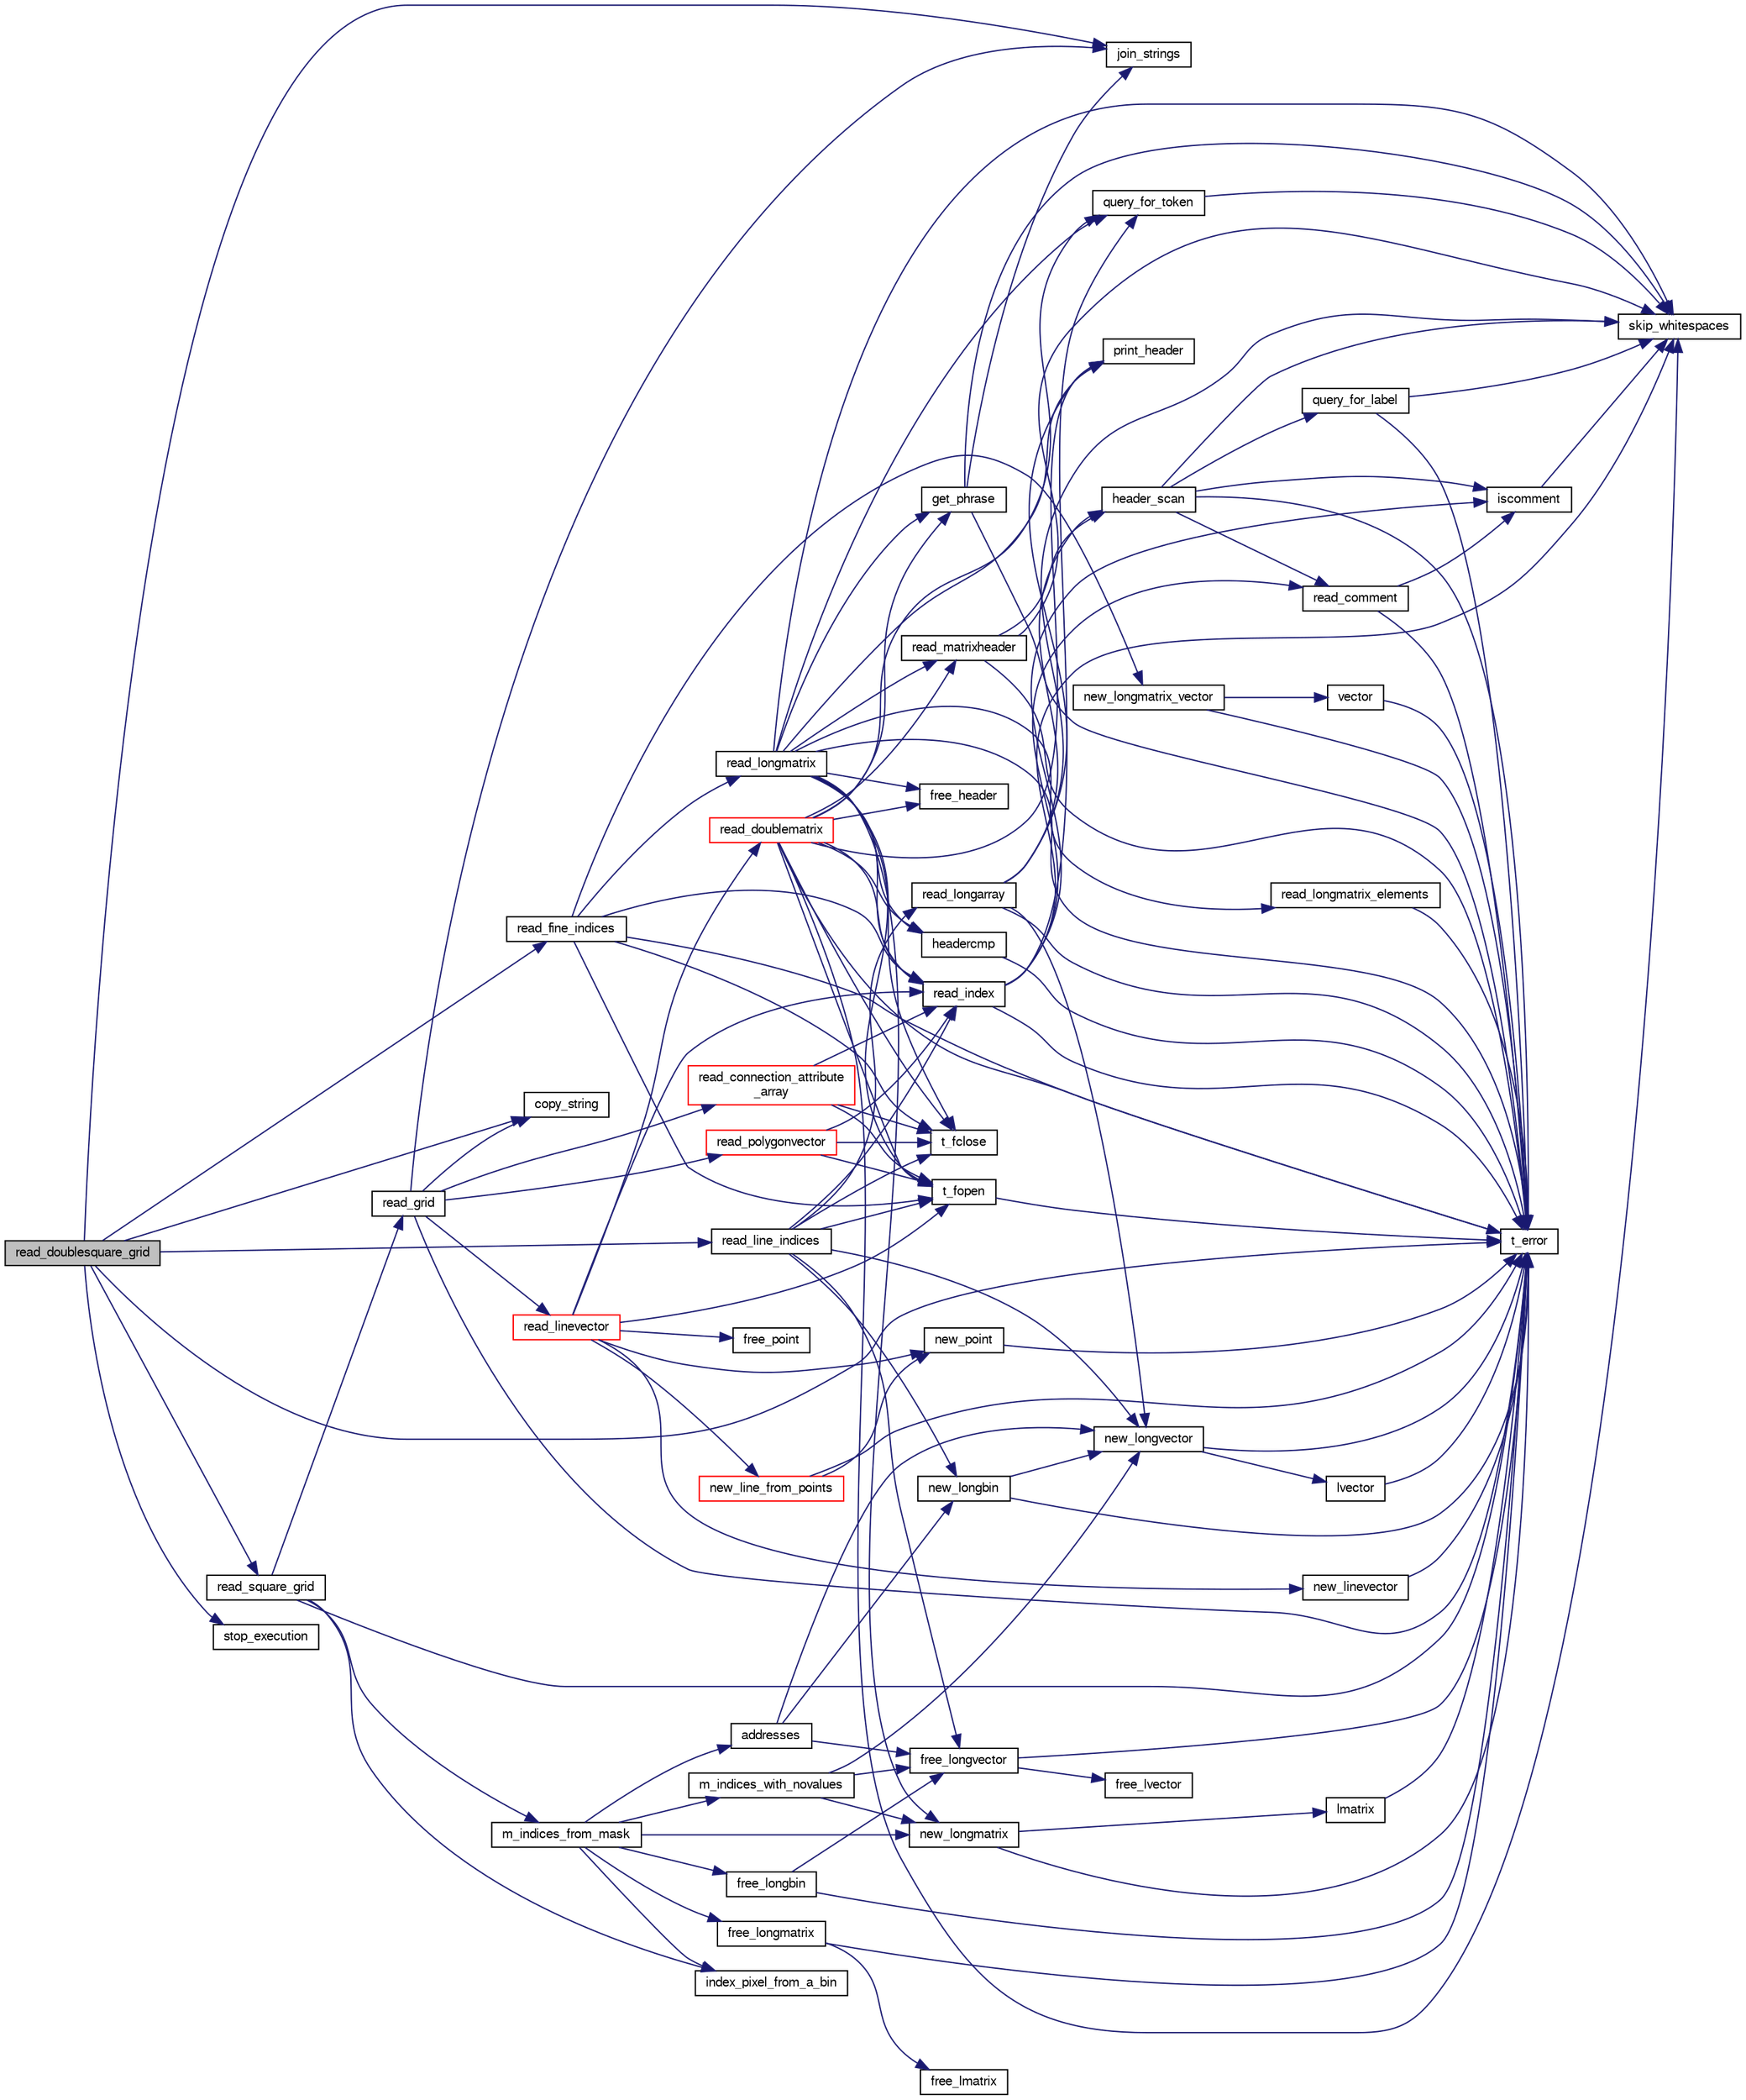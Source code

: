 digraph "read_doublesquare_grid"
{
  bgcolor="transparent";
  edge [fontname="FreeSans",fontsize="10",labelfontname="FreeSans",labelfontsize="10"];
  node [fontname="FreeSans",fontsize="10",shape=record];
  rankdir="LR";
  Node1 [label="read_doublesquare_grid",height=0.2,width=0.4,color="black", fillcolor="grey75", style="filled" fontcolor="black"];
  Node1 -> Node2 [color="midnightblue",fontsize="10",style="solid",fontname="FreeSans"];
  Node2 [label="copy_string",height=0.2,width=0.4,color="black",URL="$bigcells2_8c.html#a2eec32e670f285ae6dbcd2e6513e4b78"];
  Node1 -> Node3 [color="midnightblue",fontsize="10",style="solid",fontname="FreeSans"];
  Node3 [label="join_strings",height=0.2,width=0.4,color="black",URL="$t__io_8c.html#a253a8608d77781c368033af63485c57f"];
  Node1 -> Node4 [color="midnightblue",fontsize="10",style="solid",fontname="FreeSans"];
  Node4 [label="read_fine_indices",height=0.2,width=0.4,color="black",URL="$b__readgrid_8c.html#a78807f909a30054a389e2e220fa84c01"];
  Node4 -> Node5 [color="midnightblue",fontsize="10",style="solid",fontname="FreeSans"];
  Node5 [label="t_fopen",height=0.2,width=0.4,color="black",URL="$t__io_8c.html#af34ea3bc62c51f24c92b1fd2e9efe91a"];
  Node5 -> Node6 [color="midnightblue",fontsize="10",style="solid",fontname="FreeSans"];
  Node6 [label="t_error",height=0.2,width=0.4,color="black",URL="$error_8c.html#af79ef7c6656ef0f3d2786e2b09c1755f"];
  Node4 -> Node7 [color="midnightblue",fontsize="10",style="solid",fontname="FreeSans"];
  Node7 [label="read_index",height=0.2,width=0.4,color="black",URL="$t__io_8c.html#a4b849b51d19c0c7eb0d3f6517513bb17"];
  Node7 -> Node6 [color="midnightblue",fontsize="10",style="solid",fontname="FreeSans"];
  Node7 -> Node8 [color="midnightblue",fontsize="10",style="solid",fontname="FreeSans"];
  Node8 [label="iscomment",height=0.2,width=0.4,color="black",URL="$t__io_8c.html#a7c23c08c6ea72264dc91ddab0d36e918"];
  Node8 -> Node9 [color="midnightblue",fontsize="10",style="solid",fontname="FreeSans"];
  Node9 [label="skip_whitespaces",height=0.2,width=0.4,color="black",URL="$t__io_8c.html#a52f4f85b1ef75f4ccd947da5d1a28af6"];
  Node7 -> Node10 [color="midnightblue",fontsize="10",style="solid",fontname="FreeSans"];
  Node10 [label="read_comment",height=0.2,width=0.4,color="black",URL="$t__io_8c.html#a8b4a8b2cd01f0fb435ec5e7340f80d87"];
  Node10 -> Node6 [color="midnightblue",fontsize="10",style="solid",fontname="FreeSans"];
  Node10 -> Node8 [color="midnightblue",fontsize="10",style="solid",fontname="FreeSans"];
  Node7 -> Node9 [color="midnightblue",fontsize="10",style="solid",fontname="FreeSans"];
  Node7 -> Node11 [color="midnightblue",fontsize="10",style="solid",fontname="FreeSans"];
  Node11 [label="query_for_token",height=0.2,width=0.4,color="black",URL="$t__io_8c.html#accb5bbd1a0ed2479fdc1de3a0ae375b5"];
  Node11 -> Node9 [color="midnightblue",fontsize="10",style="solid",fontname="FreeSans"];
  Node4 -> Node12 [color="midnightblue",fontsize="10",style="solid",fontname="FreeSans"];
  Node12 [label="new_longmatrix_vector",height=0.2,width=0.4,color="black",URL="$bigcells2_8c.html#a28d23a3c17a001b437d91ee44fa24c50"];
  Node12 -> Node6 [color="midnightblue",fontsize="10",style="solid",fontname="FreeSans"];
  Node12 -> Node13 [color="midnightblue",fontsize="10",style="solid",fontname="FreeSans"];
  Node13 [label="vector",height=0.2,width=0.4,color="black",URL="$alloc_8c.html#a3e3ccfdcdd496df99eaa29f65fe68b31"];
  Node13 -> Node6 [color="midnightblue",fontsize="10",style="solid",fontname="FreeSans"];
  Node4 -> Node14 [color="midnightblue",fontsize="10",style="solid",fontname="FreeSans"];
  Node14 [label="read_longmatrix",height=0.2,width=0.4,color="black",URL="$t__io_8c.html#a62f51dd85803f320ce84222aeeb17e37"];
  Node14 -> Node6 [color="midnightblue",fontsize="10",style="solid",fontname="FreeSans"];
  Node14 -> Node15 [color="midnightblue",fontsize="10",style="solid",fontname="FreeSans"];
  Node15 [label="read_matrixheader",height=0.2,width=0.4,color="black",URL="$t__io_8c.html#a6adbf3be339e2e03ef2feb26a8ace3c9"];
  Node15 -> Node6 [color="midnightblue",fontsize="10",style="solid",fontname="FreeSans"];
  Node15 -> Node16 [color="midnightblue",fontsize="10",style="solid",fontname="FreeSans"];
  Node16 [label="header_scan",height=0.2,width=0.4,color="black",URL="$t__io_8c.html#af433a9538cd3814bd8f400569204cc1f"];
  Node16 -> Node6 [color="midnightblue",fontsize="10",style="solid",fontname="FreeSans"];
  Node16 -> Node8 [color="midnightblue",fontsize="10",style="solid",fontname="FreeSans"];
  Node16 -> Node10 [color="midnightblue",fontsize="10",style="solid",fontname="FreeSans"];
  Node16 -> Node9 [color="midnightblue",fontsize="10",style="solid",fontname="FreeSans"];
  Node16 -> Node17 [color="midnightblue",fontsize="10",style="solid",fontname="FreeSans"];
  Node17 [label="query_for_label",height=0.2,width=0.4,color="black",URL="$t__io_8c.html#acb404df2728e7f58f17a304f56e261d5"];
  Node17 -> Node6 [color="midnightblue",fontsize="10",style="solid",fontname="FreeSans"];
  Node17 -> Node9 [color="midnightblue",fontsize="10",style="solid",fontname="FreeSans"];
  Node15 -> Node9 [color="midnightblue",fontsize="10",style="solid",fontname="FreeSans"];
  Node14 -> Node18 [color="midnightblue",fontsize="10",style="solid",fontname="FreeSans"];
  Node18 [label="print_header",height=0.2,width=0.4,color="black",URL="$t__io_8c.html#a5018217dd5fbb080ef3de64ac6ec68f7"];
  Node14 -> Node19 [color="midnightblue",fontsize="10",style="solid",fontname="FreeSans"];
  Node19 [label="new_longmatrix",height=0.2,width=0.4,color="black",URL="$alloc_8c.html#aa6c45910d3a9d8c3fc11170310c2a820"];
  Node19 -> Node6 [color="midnightblue",fontsize="10",style="solid",fontname="FreeSans"];
  Node19 -> Node20 [color="midnightblue",fontsize="10",style="solid",fontname="FreeSans"];
  Node20 [label="lmatrix",height=0.2,width=0.4,color="black",URL="$alloc_8c.html#a5ced7476e0d5f25e9156e09ffc9ce64d"];
  Node20 -> Node6 [color="midnightblue",fontsize="10",style="solid",fontname="FreeSans"];
  Node14 -> Node9 [color="midnightblue",fontsize="10",style="solid",fontname="FreeSans"];
  Node14 -> Node11 [color="midnightblue",fontsize="10",style="solid",fontname="FreeSans"];
  Node14 -> Node21 [color="midnightblue",fontsize="10",style="solid",fontname="FreeSans"];
  Node21 [label="get_phrase",height=0.2,width=0.4,color="black",URL="$t__io_8c.html#ad564b478fdafbfc12ec3209d0f858919"];
  Node21 -> Node6 [color="midnightblue",fontsize="10",style="solid",fontname="FreeSans"];
  Node21 -> Node9 [color="midnightblue",fontsize="10",style="solid",fontname="FreeSans"];
  Node21 -> Node3 [color="midnightblue",fontsize="10",style="solid",fontname="FreeSans"];
  Node14 -> Node5 [color="midnightblue",fontsize="10",style="solid",fontname="FreeSans"];
  Node14 -> Node7 [color="midnightblue",fontsize="10",style="solid",fontname="FreeSans"];
  Node14 -> Node22 [color="midnightblue",fontsize="10",style="solid",fontname="FreeSans"];
  Node22 [label="headercmp",height=0.2,width=0.4,color="black",URL="$t__io_8c.html#aedf034b5e3ce645ab20c2d603a147a7d"];
  Node22 -> Node6 [color="midnightblue",fontsize="10",style="solid",fontname="FreeSans"];
  Node14 -> Node23 [color="midnightblue",fontsize="10",style="solid",fontname="FreeSans"];
  Node23 [label="read_longmatrix_elements",height=0.2,width=0.4,color="black",URL="$t__io_8c.html#a0320b87c9ad49e71dcb799bce17fe99d"];
  Node23 -> Node6 [color="midnightblue",fontsize="10",style="solid",fontname="FreeSans"];
  Node14 -> Node24 [color="midnightblue",fontsize="10",style="solid",fontname="FreeSans"];
  Node24 [label="t_fclose",height=0.2,width=0.4,color="black",URL="$t__io_8c.html#afa95931383ff96048d6ec32f685a5f98"];
  Node14 -> Node25 [color="midnightblue",fontsize="10",style="solid",fontname="FreeSans"];
  Node25 [label="free_header",height=0.2,width=0.4,color="black",URL="$alloc_8c.html#ab34729f5dfee5755cc6a29fdadc39e08"];
  Node4 -> Node6 [color="midnightblue",fontsize="10",style="solid",fontname="FreeSans"];
  Node4 -> Node24 [color="midnightblue",fontsize="10",style="solid",fontname="FreeSans"];
  Node1 -> Node26 [color="midnightblue",fontsize="10",style="solid",fontname="FreeSans"];
  Node26 [label="read_line_indices",height=0.2,width=0.4,color="black",URL="$b__readgrid_8c.html#a1080b1048df0f3000ca0cf9754a4dbe5"];
  Node26 -> Node5 [color="midnightblue",fontsize="10",style="solid",fontname="FreeSans"];
  Node26 -> Node7 [color="midnightblue",fontsize="10",style="solid",fontname="FreeSans"];
  Node26 -> Node27 [color="midnightblue",fontsize="10",style="solid",fontname="FreeSans"];
  Node27 [label="read_longarray",height=0.2,width=0.4,color="black",URL="$t__io_8c.html#a3f4d87a830d406eeab0127da1768223c"];
  Node27 -> Node6 [color="midnightblue",fontsize="10",style="solid",fontname="FreeSans"];
  Node27 -> Node16 [color="midnightblue",fontsize="10",style="solid",fontname="FreeSans"];
  Node27 -> Node18 [color="midnightblue",fontsize="10",style="solid",fontname="FreeSans"];
  Node27 -> Node9 [color="midnightblue",fontsize="10",style="solid",fontname="FreeSans"];
  Node27 -> Node28 [color="midnightblue",fontsize="10",style="solid",fontname="FreeSans"];
  Node28 [label="new_longvector",height=0.2,width=0.4,color="black",URL="$alloc_8c.html#a85853f82d1b0df7d49c675476f31c68f"];
  Node28 -> Node6 [color="midnightblue",fontsize="10",style="solid",fontname="FreeSans"];
  Node28 -> Node29 [color="midnightblue",fontsize="10",style="solid",fontname="FreeSans"];
  Node29 [label="lvector",height=0.2,width=0.4,color="black",URL="$alloc_8c.html#af4f505f2dcb9ffd8fb12a7750b38b7e5"];
  Node29 -> Node6 [color="midnightblue",fontsize="10",style="solid",fontname="FreeSans"];
  Node26 -> Node28 [color="midnightblue",fontsize="10",style="solid",fontname="FreeSans"];
  Node26 -> Node30 [color="midnightblue",fontsize="10",style="solid",fontname="FreeSans"];
  Node30 [label="new_longbin",height=0.2,width=0.4,color="black",URL="$alloc_8c.html#afb274db51d2c240d31e4620e7bd4f029"];
  Node30 -> Node6 [color="midnightblue",fontsize="10",style="solid",fontname="FreeSans"];
  Node30 -> Node28 [color="midnightblue",fontsize="10",style="solid",fontname="FreeSans"];
  Node26 -> Node31 [color="midnightblue",fontsize="10",style="solid",fontname="FreeSans"];
  Node31 [label="free_longvector",height=0.2,width=0.4,color="black",URL="$alloc_8c.html#a04fde7eac99d9b9020b658a49670f86c"];
  Node31 -> Node6 [color="midnightblue",fontsize="10",style="solid",fontname="FreeSans"];
  Node31 -> Node32 [color="midnightblue",fontsize="10",style="solid",fontname="FreeSans"];
  Node32 [label="free_lvector",height=0.2,width=0.4,color="black",URL="$alloc_8c.html#a06786bf777613d3724c0f5e8425a03af"];
  Node26 -> Node24 [color="midnightblue",fontsize="10",style="solid",fontname="FreeSans"];
  Node1 -> Node33 [color="midnightblue",fontsize="10",style="solid",fontname="FreeSans"];
  Node33 [label="read_square_grid",height=0.2,width=0.4,color="black",URL="$b__readgrid_8c.html#af4e3decaf6b0265b692ce512d1d6b2c2"];
  Node33 -> Node6 [color="midnightblue",fontsize="10",style="solid",fontname="FreeSans"];
  Node33 -> Node34 [color="midnightblue",fontsize="10",style="solid",fontname="FreeSans"];
  Node34 [label="m_indices_from_mask",height=0.2,width=0.4,color="black",URL="$g__raster2plvector_8c.html#ae62849b1134137a54321fdb9c700225a"];
  Node34 -> Node35 [color="midnightblue",fontsize="10",style="solid",fontname="FreeSans"];
  Node35 [label="addresses",height=0.2,width=0.4,color="black",URL="$g__raster2plvector_8c.html#a3b5885f7756980e7854fa01a272139d4"];
  Node35 -> Node31 [color="midnightblue",fontsize="10",style="solid",fontname="FreeSans"];
  Node35 -> Node30 [color="midnightblue",fontsize="10",style="solid",fontname="FreeSans"];
  Node35 -> Node28 [color="midnightblue",fontsize="10",style="solid",fontname="FreeSans"];
  Node34 -> Node36 [color="midnightblue",fontsize="10",style="solid",fontname="FreeSans"];
  Node36 [label="free_longbin",height=0.2,width=0.4,color="black",URL="$alloc_8c.html#a000918833802f10fa2889f15f5cc4fef"];
  Node36 -> Node6 [color="midnightblue",fontsize="10",style="solid",fontname="FreeSans"];
  Node36 -> Node31 [color="midnightblue",fontsize="10",style="solid",fontname="FreeSans"];
  Node34 -> Node37 [color="midnightblue",fontsize="10",style="solid",fontname="FreeSans"];
  Node37 [label="free_longmatrix",height=0.2,width=0.4,color="black",URL="$alloc_8c.html#abd760649779b325c9d6dde0f4f10764a"];
  Node37 -> Node6 [color="midnightblue",fontsize="10",style="solid",fontname="FreeSans"];
  Node37 -> Node38 [color="midnightblue",fontsize="10",style="solid",fontname="FreeSans"];
  Node38 [label="free_lmatrix",height=0.2,width=0.4,color="black",URL="$alloc_8c.html#a21c30ac183ff64c775d0fa216d5c6e52"];
  Node34 -> Node39 [color="midnightblue",fontsize="10",style="solid",fontname="FreeSans"];
  Node39 [label="index_pixel_from_a_bin",height=0.2,width=0.4,color="black",URL="$g__raster2plvector_8c.html#a3abb055f6b19a51bd5dc90f5f35f9017"];
  Node34 -> Node40 [color="midnightblue",fontsize="10",style="solid",fontname="FreeSans"];
  Node40 [label="m_indices_with_novalues",height=0.2,width=0.4,color="black",URL="$g__raster2plvector_8c.html#a9dcdce3e45c3242c0f92458a26b96900"];
  Node40 -> Node31 [color="midnightblue",fontsize="10",style="solid",fontname="FreeSans"];
  Node40 -> Node19 [color="midnightblue",fontsize="10",style="solid",fontname="FreeSans"];
  Node40 -> Node28 [color="midnightblue",fontsize="10",style="solid",fontname="FreeSans"];
  Node34 -> Node19 [color="midnightblue",fontsize="10",style="solid",fontname="FreeSans"];
  Node33 -> Node39 [color="midnightblue",fontsize="10",style="solid",fontname="FreeSans"];
  Node33 -> Node41 [color="midnightblue",fontsize="10",style="solid",fontname="FreeSans"];
  Node41 [label="read_grid",height=0.2,width=0.4,color="black",URL="$b__readgrid_8c.html#a6d0c98f02e77a5b7d9828b196ef8a639"];
  Node41 -> Node6 [color="midnightblue",fontsize="10",style="solid",fontname="FreeSans"];
  Node41 -> Node2 [color="midnightblue",fontsize="10",style="solid",fontname="FreeSans"];
  Node41 -> Node3 [color="midnightblue",fontsize="10",style="solid",fontname="FreeSans"];
  Node41 -> Node42 [color="midnightblue",fontsize="10",style="solid",fontname="FreeSans"];
  Node42 [label="read_linevector",height=0.2,width=0.4,color="red",URL="$b__readgrid_8c.html#a65dfbb838cec3818a4f95f76c43e298e"];
  Node42 -> Node5 [color="midnightblue",fontsize="10",style="solid",fontname="FreeSans"];
  Node42 -> Node7 [color="midnightblue",fontsize="10",style="solid",fontname="FreeSans"];
  Node42 -> Node43 [color="midnightblue",fontsize="10",style="solid",fontname="FreeSans"];
  Node43 [label="read_doublematrix",height=0.2,width=0.4,color="red",URL="$t__io_8c.html#a8cc62087a26ec10db744691add7f0073"];
  Node43 -> Node6 [color="midnightblue",fontsize="10",style="solid",fontname="FreeSans"];
  Node43 -> Node15 [color="midnightblue",fontsize="10",style="solid",fontname="FreeSans"];
  Node43 -> Node18 [color="midnightblue",fontsize="10",style="solid",fontname="FreeSans"];
  Node43 -> Node9 [color="midnightblue",fontsize="10",style="solid",fontname="FreeSans"];
  Node43 -> Node11 [color="midnightblue",fontsize="10",style="solid",fontname="FreeSans"];
  Node43 -> Node21 [color="midnightblue",fontsize="10",style="solid",fontname="FreeSans"];
  Node43 -> Node5 [color="midnightblue",fontsize="10",style="solid",fontname="FreeSans"];
  Node43 -> Node7 [color="midnightblue",fontsize="10",style="solid",fontname="FreeSans"];
  Node43 -> Node22 [color="midnightblue",fontsize="10",style="solid",fontname="FreeSans"];
  Node43 -> Node24 [color="midnightblue",fontsize="10",style="solid",fontname="FreeSans"];
  Node43 -> Node25 [color="midnightblue",fontsize="10",style="solid",fontname="FreeSans"];
  Node42 -> Node44 [color="midnightblue",fontsize="10",style="solid",fontname="FreeSans"];
  Node44 [label="new_linevector",height=0.2,width=0.4,color="black",URL="$geometry_8c.html#a3e74bec1227ed7fad579095dca7841f1"];
  Node44 -> Node6 [color="midnightblue",fontsize="10",style="solid",fontname="FreeSans"];
  Node42 -> Node45 [color="midnightblue",fontsize="10",style="solid",fontname="FreeSans"];
  Node45 [label="new_point",height=0.2,width=0.4,color="black",URL="$geometry_8c.html#a49193cd7a27109da689dd26a0ce1fc75"];
  Node45 -> Node6 [color="midnightblue",fontsize="10",style="solid",fontname="FreeSans"];
  Node42 -> Node46 [color="midnightblue",fontsize="10",style="solid",fontname="FreeSans"];
  Node46 [label="new_line_from_points",height=0.2,width=0.4,color="red",URL="$geometry_8c.html#aeec151f90d957e9639e59915dbdebb31"];
  Node46 -> Node45 [color="midnightblue",fontsize="10",style="solid",fontname="FreeSans"];
  Node46 -> Node6 [color="midnightblue",fontsize="10",style="solid",fontname="FreeSans"];
  Node42 -> Node47 [color="midnightblue",fontsize="10",style="solid",fontname="FreeSans"];
  Node47 [label="free_point",height=0.2,width=0.4,color="black",URL="$geometry__freememory_8c.html#a92e2bb48750a3d7406b6b4f16782cd0e"];
  Node41 -> Node48 [color="midnightblue",fontsize="10",style="solid",fontname="FreeSans"];
  Node48 [label="read_polygonvector",height=0.2,width=0.4,color="red",URL="$b__readgrid_8c.html#ad95a8e87ec2671019d73f6e05b29b080"];
  Node48 -> Node5 [color="midnightblue",fontsize="10",style="solid",fontname="FreeSans"];
  Node48 -> Node7 [color="midnightblue",fontsize="10",style="solid",fontname="FreeSans"];
  Node48 -> Node24 [color="midnightblue",fontsize="10",style="solid",fontname="FreeSans"];
  Node41 -> Node49 [color="midnightblue",fontsize="10",style="solid",fontname="FreeSans"];
  Node49 [label="read_connection_attribute\l_array",height=0.2,width=0.4,color="red",URL="$b__readgrid_8c.html#ac50a02b374c8231a6a75ec6778c9d3dd"];
  Node49 -> Node7 [color="midnightblue",fontsize="10",style="solid",fontname="FreeSans"];
  Node49 -> Node24 [color="midnightblue",fontsize="10",style="solid",fontname="FreeSans"];
  Node49 -> Node5 [color="midnightblue",fontsize="10",style="solid",fontname="FreeSans"];
  Node1 -> Node50 [color="midnightblue",fontsize="10",style="solid",fontname="FreeSans"];
  Node50 [label="stop_execution",height=0.2,width=0.4,color="black",URL="$t__utilities_8h.html#aad115bd95a94025215aa780dfcf894aa"];
  Node1 -> Node6 [color="midnightblue",fontsize="10",style="solid",fontname="FreeSans"];
}
